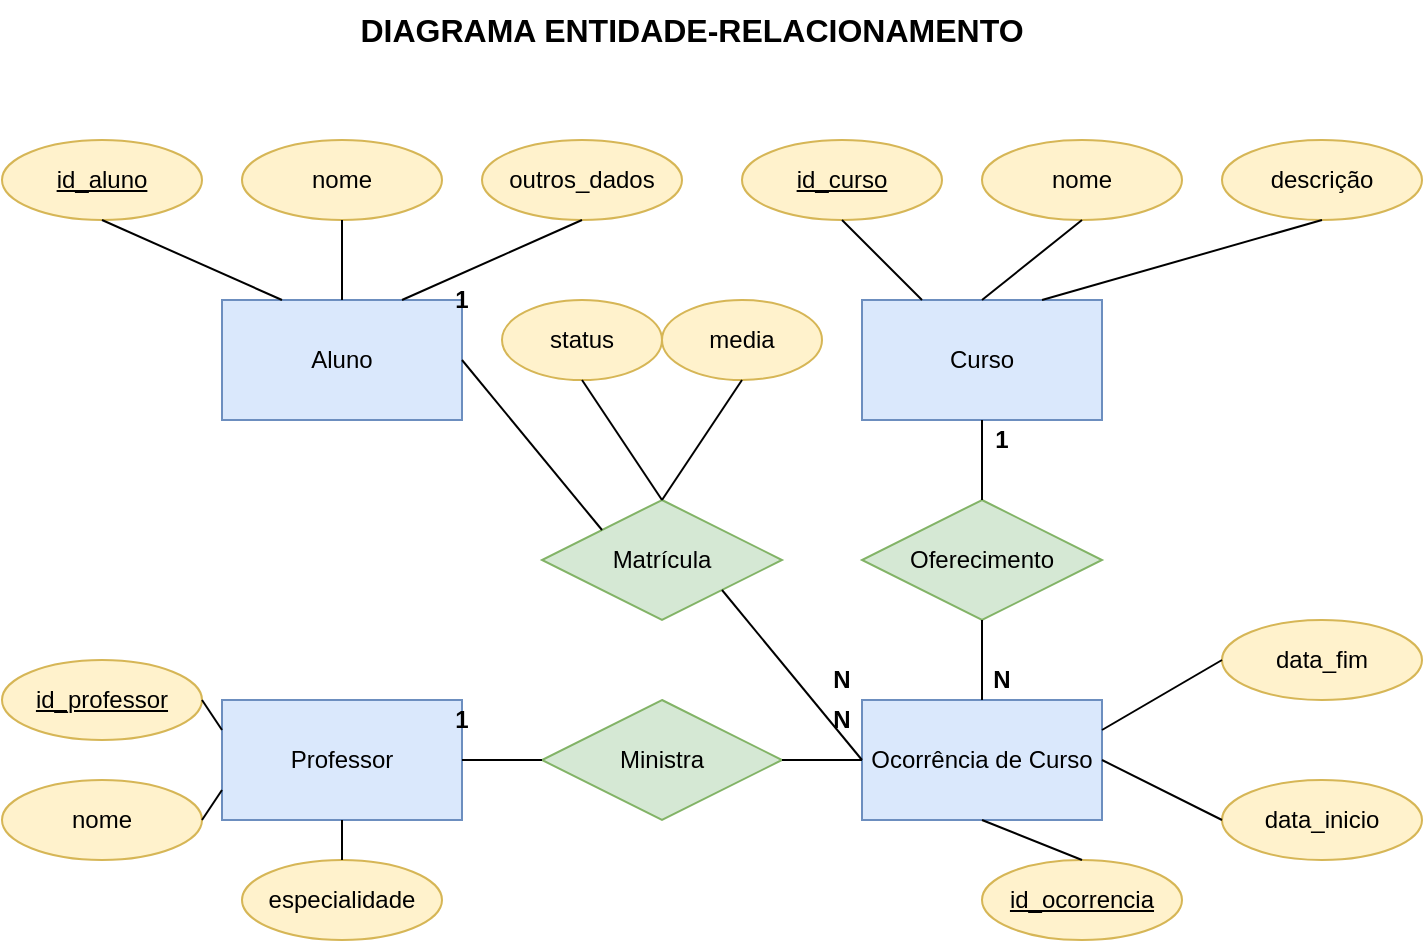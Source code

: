<mxfile version="26.2.4">
  <diagram name="Página-1" id="EhjSOb6U6lw5GoyiwGYe">
    <mxGraphModel dx="985" dy="569" grid="1" gridSize="10" guides="1" tooltips="1" connect="1" arrows="1" fold="1" page="1" pageScale="1" pageWidth="827" pageHeight="1169" math="0" shadow="0">
      <root>
        <mxCell id="0" />
        <mxCell id="1" parent="0" />
        <mxCell id="NGVcZkQ-L_Etc3kx8Qxt-1" value="Aluno" style="rounded=0;whiteSpace=wrap;html=1;fillColor=#dae8fc;strokeColor=#6c8ebf;" vertex="1" parent="1">
          <mxGeometry x="320" y="310" width="120" height="60" as="geometry" />
        </mxCell>
        <mxCell id="NGVcZkQ-L_Etc3kx8Qxt-2" value="Curso" style="rounded=0;whiteSpace=wrap;html=1;fillColor=#dae8fc;strokeColor=#6c8ebf;" vertex="1" parent="1">
          <mxGeometry x="640" y="310" width="120" height="60" as="geometry" />
        </mxCell>
        <mxCell id="NGVcZkQ-L_Etc3kx8Qxt-3" value="Ocorrência de Curso" style="rounded=0;whiteSpace=wrap;html=1;fillColor=#dae8fc;strokeColor=#6c8ebf;" vertex="1" parent="1">
          <mxGeometry x="640" y="510" width="120" height="60" as="geometry" />
        </mxCell>
        <mxCell id="NGVcZkQ-L_Etc3kx8Qxt-4" value="Professor" style="rounded=0;whiteSpace=wrap;html=1;fillColor=#dae8fc;strokeColor=#6c8ebf;" vertex="1" parent="1">
          <mxGeometry x="320" y="510" width="120" height="60" as="geometry" />
        </mxCell>
        <mxCell id="NGVcZkQ-L_Etc3kx8Qxt-5" value="id_aluno" style="ellipse;whiteSpace=wrap;html=1;fillColor=#fff2cc;strokeColor=#d6b656;fontStyle=4" vertex="1" parent="1">
          <mxGeometry x="210" y="230" width="100" height="40" as="geometry" />
        </mxCell>
        <mxCell id="NGVcZkQ-L_Etc3kx8Qxt-6" value="nome" style="ellipse;whiteSpace=wrap;html=1;fillColor=#fff2cc;strokeColor=#d6b656;" vertex="1" parent="1">
          <mxGeometry x="330" y="230" width="100" height="40" as="geometry" />
        </mxCell>
        <mxCell id="NGVcZkQ-L_Etc3kx8Qxt-7" value="outros_dados" style="ellipse;whiteSpace=wrap;html=1;fillColor=#fff2cc;strokeColor=#d6b656;" vertex="1" parent="1">
          <mxGeometry x="450" y="230" width="100" height="40" as="geometry" />
        </mxCell>
        <mxCell id="NGVcZkQ-L_Etc3kx8Qxt-8" value="id_curso" style="ellipse;whiteSpace=wrap;html=1;fillColor=#fff2cc;strokeColor=#d6b656;fontStyle=4" vertex="1" parent="1">
          <mxGeometry x="580" y="230" width="100" height="40" as="geometry" />
        </mxCell>
        <mxCell id="NGVcZkQ-L_Etc3kx8Qxt-9" value="nome" style="ellipse;whiteSpace=wrap;html=1;fillColor=#fff2cc;strokeColor=#d6b656;" vertex="1" parent="1">
          <mxGeometry x="700" y="230" width="100" height="40" as="geometry" />
        </mxCell>
        <mxCell id="NGVcZkQ-L_Etc3kx8Qxt-10" value="descrição" style="ellipse;whiteSpace=wrap;html=1;fillColor=#fff2cc;strokeColor=#d6b656;" vertex="1" parent="1">
          <mxGeometry x="820" y="230" width="100" height="40" as="geometry" />
        </mxCell>
        <mxCell id="NGVcZkQ-L_Etc3kx8Qxt-11" value="id_ocorrencia" style="ellipse;whiteSpace=wrap;html=1;fillColor=#fff2cc;strokeColor=#d6b656;fontStyle=4" vertex="1" parent="1">
          <mxGeometry x="700" y="590" width="100" height="40" as="geometry" />
        </mxCell>
        <mxCell id="NGVcZkQ-L_Etc3kx8Qxt-12" value="data_inicio" style="ellipse;whiteSpace=wrap;html=1;fillColor=#fff2cc;strokeColor=#d6b656;" vertex="1" parent="1">
          <mxGeometry x="820" y="550" width="100" height="40" as="geometry" />
        </mxCell>
        <mxCell id="NGVcZkQ-L_Etc3kx8Qxt-13" value="data_fim" style="ellipse;whiteSpace=wrap;html=1;fillColor=#fff2cc;strokeColor=#d6b656;" vertex="1" parent="1">
          <mxGeometry x="820" y="470" width="100" height="40" as="geometry" />
        </mxCell>
        <mxCell id="NGVcZkQ-L_Etc3kx8Qxt-14" value="id_professor" style="ellipse;whiteSpace=wrap;html=1;fillColor=#fff2cc;strokeColor=#d6b656;fontStyle=4" vertex="1" parent="1">
          <mxGeometry x="210" y="490" width="100" height="40" as="geometry" />
        </mxCell>
        <mxCell id="NGVcZkQ-L_Etc3kx8Qxt-15" value="nome" style="ellipse;whiteSpace=wrap;html=1;fillColor=#fff2cc;strokeColor=#d6b656;" vertex="1" parent="1">
          <mxGeometry x="210" y="550" width="100" height="40" as="geometry" />
        </mxCell>
        <mxCell id="NGVcZkQ-L_Etc3kx8Qxt-16" value="especialidade" style="ellipse;whiteSpace=wrap;html=1;fillColor=#fff2cc;strokeColor=#d6b656;" vertex="1" parent="1">
          <mxGeometry x="330" y="590" width="100" height="40" as="geometry" />
        </mxCell>
        <mxCell id="NGVcZkQ-L_Etc3kx8Qxt-17" value="Matrícula" style="rhombus;whiteSpace=wrap;html=1;fillColor=#d5e8d4;strokeColor=#82b366;" vertex="1" parent="1">
          <mxGeometry x="480" y="410" width="120" height="60" as="geometry" />
        </mxCell>
        <mxCell id="NGVcZkQ-L_Etc3kx8Qxt-18" value="status" style="ellipse;whiteSpace=wrap;html=1;fillColor=#fff2cc;strokeColor=#d6b656;" vertex="1" parent="1">
          <mxGeometry x="460" y="310" width="80" height="40" as="geometry" />
        </mxCell>
        <mxCell id="NGVcZkQ-L_Etc3kx8Qxt-19" value="media" style="ellipse;whiteSpace=wrap;html=1;fillColor=#fff2cc;strokeColor=#d6b656;" vertex="1" parent="1">
          <mxGeometry x="540" y="310" width="80" height="40" as="geometry" />
        </mxCell>
        <mxCell id="NGVcZkQ-L_Etc3kx8Qxt-20" value="Oferecimento" style="rhombus;whiteSpace=wrap;html=1;fillColor=#d5e8d4;strokeColor=#82b366;" vertex="1" parent="1">
          <mxGeometry x="640" y="410" width="120" height="60" as="geometry" />
        </mxCell>
        <mxCell id="NGVcZkQ-L_Etc3kx8Qxt-21" value="Ministra" style="rhombus;whiteSpace=wrap;html=1;fillColor=#d5e8d4;strokeColor=#82b366;" vertex="1" parent="1">
          <mxGeometry x="480" y="510" width="120" height="60" as="geometry" />
        </mxCell>
        <mxCell id="NGVcZkQ-L_Etc3kx8Qxt-22" value="" style="endArrow=none;html=1;rounded=0;exitX=0.5;exitY=0;exitDx=0;exitDy=0;entryX=0.5;entryY=1;entryDx=0;entryDy=0;" edge="1" parent="1" source="NGVcZkQ-L_Etc3kx8Qxt-1" target="NGVcZkQ-L_Etc3kx8Qxt-6">
          <mxGeometry width="50" height="50" relative="1" as="geometry">
            <mxPoint x="370" y="310" as="sourcePoint" />
            <mxPoint x="420" y="260" as="targetPoint" />
          </mxGeometry>
        </mxCell>
        <mxCell id="NGVcZkQ-L_Etc3kx8Qxt-23" value="" style="endArrow=none;html=1;rounded=0;exitX=0.25;exitY=0;exitDx=0;exitDy=0;entryX=0.5;entryY=1;entryDx=0;entryDy=0;" edge="1" parent="1" source="NGVcZkQ-L_Etc3kx8Qxt-1" target="NGVcZkQ-L_Etc3kx8Qxt-5">
          <mxGeometry width="50" height="50" relative="1" as="geometry">
            <mxPoint x="370" y="310" as="sourcePoint" />
            <mxPoint x="420" y="260" as="targetPoint" />
          </mxGeometry>
        </mxCell>
        <mxCell id="NGVcZkQ-L_Etc3kx8Qxt-24" value="" style="endArrow=none;html=1;rounded=0;exitX=0.75;exitY=0;exitDx=0;exitDy=0;entryX=0.5;entryY=1;entryDx=0;entryDy=0;" edge="1" parent="1" source="NGVcZkQ-L_Etc3kx8Qxt-1" target="NGVcZkQ-L_Etc3kx8Qxt-7">
          <mxGeometry width="50" height="50" relative="1" as="geometry">
            <mxPoint x="370" y="310" as="sourcePoint" />
            <mxPoint x="420" y="260" as="targetPoint" />
          </mxGeometry>
        </mxCell>
        <mxCell id="NGVcZkQ-L_Etc3kx8Qxt-25" value="" style="endArrow=none;html=1;rounded=0;exitX=0.5;exitY=0;exitDx=0;exitDy=0;entryX=0.5;entryY=1;entryDx=0;entryDy=0;" edge="1" parent="1" source="NGVcZkQ-L_Etc3kx8Qxt-2" target="NGVcZkQ-L_Etc3kx8Qxt-9">
          <mxGeometry width="50" height="50" relative="1" as="geometry">
            <mxPoint x="690" y="310" as="sourcePoint" />
            <mxPoint x="740" y="260" as="targetPoint" />
          </mxGeometry>
        </mxCell>
        <mxCell id="NGVcZkQ-L_Etc3kx8Qxt-26" value="" style="endArrow=none;html=1;rounded=0;exitX=0.25;exitY=0;exitDx=0;exitDy=0;entryX=0.5;entryY=1;entryDx=0;entryDy=0;" edge="1" parent="1" source="NGVcZkQ-L_Etc3kx8Qxt-2" target="NGVcZkQ-L_Etc3kx8Qxt-8">
          <mxGeometry width="50" height="50" relative="1" as="geometry">
            <mxPoint x="690" y="310" as="sourcePoint" />
            <mxPoint x="740" y="260" as="targetPoint" />
          </mxGeometry>
        </mxCell>
        <mxCell id="NGVcZkQ-L_Etc3kx8Qxt-27" value="" style="endArrow=none;html=1;rounded=0;exitX=0.75;exitY=0;exitDx=0;exitDy=0;entryX=0.5;entryY=1;entryDx=0;entryDy=0;" edge="1" parent="1" source="NGVcZkQ-L_Etc3kx8Qxt-2" target="NGVcZkQ-L_Etc3kx8Qxt-10">
          <mxGeometry width="50" height="50" relative="1" as="geometry">
            <mxPoint x="690" y="310" as="sourcePoint" />
            <mxPoint x="740" y="260" as="targetPoint" />
          </mxGeometry>
        </mxCell>
        <mxCell id="NGVcZkQ-L_Etc3kx8Qxt-28" value="" style="endArrow=none;html=1;rounded=0;exitX=0.5;exitY=1;exitDx=0;exitDy=0;entryX=0.5;entryY=0;entryDx=0;entryDy=0;" edge="1" parent="1" source="NGVcZkQ-L_Etc3kx8Qxt-3" target="NGVcZkQ-L_Etc3kx8Qxt-11">
          <mxGeometry width="50" height="50" relative="1" as="geometry">
            <mxPoint x="690" y="570" as="sourcePoint" />
            <mxPoint x="740" y="520" as="targetPoint" />
          </mxGeometry>
        </mxCell>
        <mxCell id="NGVcZkQ-L_Etc3kx8Qxt-29" value="" style="endArrow=none;html=1;rounded=0;exitX=1;exitY=0.5;exitDx=0;exitDy=0;entryX=0;entryY=0.5;entryDx=0;entryDy=0;" edge="1" parent="1" source="NGVcZkQ-L_Etc3kx8Qxt-3" target="NGVcZkQ-L_Etc3kx8Qxt-12">
          <mxGeometry width="50" height="50" relative="1" as="geometry">
            <mxPoint x="690" y="570" as="sourcePoint" />
            <mxPoint x="740" y="520" as="targetPoint" />
          </mxGeometry>
        </mxCell>
        <mxCell id="NGVcZkQ-L_Etc3kx8Qxt-30" value="" style="endArrow=none;html=1;rounded=0;exitX=1;exitY=0.25;exitDx=0;exitDy=0;entryX=0;entryY=0.5;entryDx=0;entryDy=0;" edge="1" parent="1" source="NGVcZkQ-L_Etc3kx8Qxt-3" target="NGVcZkQ-L_Etc3kx8Qxt-13">
          <mxGeometry width="50" height="50" relative="1" as="geometry">
            <mxPoint x="690" y="570" as="sourcePoint" />
            <mxPoint x="740" y="520" as="targetPoint" />
          </mxGeometry>
        </mxCell>
        <mxCell id="NGVcZkQ-L_Etc3kx8Qxt-31" value="" style="endArrow=none;html=1;rounded=0;exitX=0;exitY=0.25;exitDx=0;exitDy=0;entryX=1;entryY=0.5;entryDx=0;entryDy=0;" edge="1" parent="1" source="NGVcZkQ-L_Etc3kx8Qxt-4" target="NGVcZkQ-L_Etc3kx8Qxt-14">
          <mxGeometry width="50" height="50" relative="1" as="geometry">
            <mxPoint x="320" y="520" as="sourcePoint" />
            <mxPoint x="370" y="470" as="targetPoint" />
          </mxGeometry>
        </mxCell>
        <mxCell id="NGVcZkQ-L_Etc3kx8Qxt-32" value="" style="endArrow=none;html=1;rounded=0;exitX=0;exitY=0.75;exitDx=0;exitDy=0;entryX=1;entryY=0.5;entryDx=0;entryDy=0;" edge="1" parent="1" source="NGVcZkQ-L_Etc3kx8Qxt-4" target="NGVcZkQ-L_Etc3kx8Qxt-15">
          <mxGeometry width="50" height="50" relative="1" as="geometry">
            <mxPoint x="320" y="550" as="sourcePoint" />
            <mxPoint x="370" y="500" as="targetPoint" />
          </mxGeometry>
        </mxCell>
        <mxCell id="NGVcZkQ-L_Etc3kx8Qxt-33" value="" style="endArrow=none;html=1;rounded=0;exitX=0.5;exitY=1;exitDx=0;exitDy=0;entryX=0.5;entryY=0;entryDx=0;entryDy=0;" edge="1" parent="1" source="NGVcZkQ-L_Etc3kx8Qxt-4" target="NGVcZkQ-L_Etc3kx8Qxt-16">
          <mxGeometry width="50" height="50" relative="1" as="geometry">
            <mxPoint x="320" y="570" as="sourcePoint" />
            <mxPoint x="370" y="520" as="targetPoint" />
          </mxGeometry>
        </mxCell>
        <mxCell id="NGVcZkQ-L_Etc3kx8Qxt-34" value="" style="endArrow=none;html=1;rounded=0;exitX=1;exitY=0.5;exitDx=0;exitDy=0;entryX=0;entryY=0;entryDx=0;entryDy=0;" edge="1" parent="1" source="NGVcZkQ-L_Etc3kx8Qxt-1" target="NGVcZkQ-L_Etc3kx8Qxt-17">
          <mxGeometry width="50" height="50" relative="1" as="geometry">
            <mxPoint x="450" y="440" as="sourcePoint" />
            <mxPoint x="500" y="390" as="targetPoint" />
          </mxGeometry>
        </mxCell>
        <mxCell id="NGVcZkQ-L_Etc3kx8Qxt-35" value="" style="endArrow=none;html=1;rounded=0;exitX=1;exitY=1;exitDx=0;exitDy=0;entryX=0;entryY=0.5;entryDx=0;entryDy=0;" edge="1" parent="1" source="NGVcZkQ-L_Etc3kx8Qxt-17" target="NGVcZkQ-L_Etc3kx8Qxt-3">
          <mxGeometry width="50" height="50" relative="1" as="geometry">
            <mxPoint x="450" y="440" as="sourcePoint" />
            <mxPoint x="500" y="390" as="targetPoint" />
          </mxGeometry>
        </mxCell>
        <mxCell id="NGVcZkQ-L_Etc3kx8Qxt-36" value="" style="endArrow=none;html=1;rounded=0;exitX=0.5;exitY=0;exitDx=0;exitDy=0;entryX=0.5;entryY=1;entryDx=0;entryDy=0;" edge="1" parent="1" source="NGVcZkQ-L_Etc3kx8Qxt-17" target="NGVcZkQ-L_Etc3kx8Qxt-18">
          <mxGeometry width="50" height="50" relative="1" as="geometry">
            <mxPoint x="450" y="440" as="sourcePoint" />
            <mxPoint x="500" y="390" as="targetPoint" />
          </mxGeometry>
        </mxCell>
        <mxCell id="NGVcZkQ-L_Etc3kx8Qxt-37" value="" style="endArrow=none;html=1;rounded=0;exitX=0.5;exitY=0;exitDx=0;exitDy=0;entryX=0.5;entryY=1;entryDx=0;entryDy=0;" edge="1" parent="1" source="NGVcZkQ-L_Etc3kx8Qxt-17" target="NGVcZkQ-L_Etc3kx8Qxt-19">
          <mxGeometry width="50" height="50" relative="1" as="geometry">
            <mxPoint x="450" y="440" as="sourcePoint" />
            <mxPoint x="500" y="390" as="targetPoint" />
          </mxGeometry>
        </mxCell>
        <mxCell id="NGVcZkQ-L_Etc3kx8Qxt-38" value="" style="endArrow=none;html=1;rounded=0;exitX=0.5;exitY=1;exitDx=0;exitDy=0;entryX=0.5;entryY=0;entryDx=0;entryDy=0;" edge="1" parent="1" source="NGVcZkQ-L_Etc3kx8Qxt-2" target="NGVcZkQ-L_Etc3kx8Qxt-20">
          <mxGeometry width="50" height="50" relative="1" as="geometry">
            <mxPoint x="640" y="440" as="sourcePoint" />
            <mxPoint x="690" y="390" as="targetPoint" />
          </mxGeometry>
        </mxCell>
        <mxCell id="NGVcZkQ-L_Etc3kx8Qxt-39" value="" style="endArrow=none;html=1;rounded=0;exitX=0.5;exitY=1;exitDx=0;exitDy=0;entryX=0.5;entryY=0;entryDx=0;entryDy=0;" edge="1" parent="1" source="NGVcZkQ-L_Etc3kx8Qxt-20" target="NGVcZkQ-L_Etc3kx8Qxt-3">
          <mxGeometry width="50" height="50" relative="1" as="geometry">
            <mxPoint x="640" y="440" as="sourcePoint" />
            <mxPoint x="690" y="390" as="targetPoint" />
          </mxGeometry>
        </mxCell>
        <mxCell id="NGVcZkQ-L_Etc3kx8Qxt-40" value="" style="endArrow=none;html=1;rounded=0;exitX=1;exitY=0.5;exitDx=0;exitDy=0;entryX=0;entryY=0.5;entryDx=0;entryDy=0;" edge="1" parent="1" source="NGVcZkQ-L_Etc3kx8Qxt-4" target="NGVcZkQ-L_Etc3kx8Qxt-21">
          <mxGeometry width="50" height="50" relative="1" as="geometry">
            <mxPoint x="450" y="540" as="sourcePoint" />
            <mxPoint x="500" y="490" as="targetPoint" />
          </mxGeometry>
        </mxCell>
        <mxCell id="NGVcZkQ-L_Etc3kx8Qxt-41" value="" style="endArrow=none;html=1;rounded=0;exitX=1;exitY=0.5;exitDx=0;exitDy=0;entryX=0;entryY=0.5;entryDx=0;entryDy=0;" edge="1" parent="1" source="NGVcZkQ-L_Etc3kx8Qxt-21" target="NGVcZkQ-L_Etc3kx8Qxt-3">
          <mxGeometry width="50" height="50" relative="1" as="geometry">
            <mxPoint x="450" y="540" as="sourcePoint" />
            <mxPoint x="500" y="490" as="targetPoint" />
          </mxGeometry>
        </mxCell>
        <mxCell id="NGVcZkQ-L_Etc3kx8Qxt-42" value="1" style="text;html=1;strokeColor=none;fillColor=none;align=center;verticalAlign=middle;whiteSpace=wrap;rounded=0;fontStyle=1" vertex="1" parent="1">
          <mxGeometry x="430" y="300" width="20" height="20" as="geometry" />
        </mxCell>
        <mxCell id="NGVcZkQ-L_Etc3kx8Qxt-43" value="N" style="text;html=1;strokeColor=none;fillColor=none;align=center;verticalAlign=middle;whiteSpace=wrap;rounded=0;fontStyle=1" vertex="1" parent="1">
          <mxGeometry x="620" y="490" width="20" height="20" as="geometry" />
        </mxCell>
        <mxCell id="NGVcZkQ-L_Etc3kx8Qxt-44" value="1" style="text;html=1;strokeColor=none;fillColor=none;align=center;verticalAlign=middle;whiteSpace=wrap;rounded=0;fontStyle=1" vertex="1" parent="1">
          <mxGeometry x="700" y="370" width="20" height="20" as="geometry" />
        </mxCell>
        <mxCell id="NGVcZkQ-L_Etc3kx8Qxt-45" value="N" style="text;html=1;strokeColor=none;fillColor=none;align=center;verticalAlign=middle;whiteSpace=wrap;rounded=0;fontStyle=1" vertex="1" parent="1">
          <mxGeometry x="700" y="490" width="20" height="20" as="geometry" />
        </mxCell>
        <mxCell id="NGVcZkQ-L_Etc3kx8Qxt-46" value="1" style="text;html=1;strokeColor=none;fillColor=none;align=center;verticalAlign=middle;whiteSpace=wrap;rounded=0;fontStyle=1" vertex="1" parent="1">
          <mxGeometry x="430" y="510" width="20" height="20" as="geometry" />
        </mxCell>
        <mxCell id="NGVcZkQ-L_Etc3kx8Qxt-47" value="N" style="text;html=1;strokeColor=none;fillColor=none;align=center;verticalAlign=middle;whiteSpace=wrap;rounded=0;fontStyle=1" vertex="1" parent="1">
          <mxGeometry x="620" y="510" width="20" height="20" as="geometry" />
        </mxCell>
        <mxCell id="NGVcZkQ-L_Etc3kx8Qxt-48" value="DIAGRAMA ENTIDADE-RELACIONAMENTO" style="text;html=1;strokeColor=none;fillColor=none;align=center;verticalAlign=middle;whiteSpace=wrap;rounded=0;fontSize=16;fontStyle=1" vertex="1" parent="1">
          <mxGeometry x="255" y="160" width="600" height="30" as="geometry" />
        </mxCell>
      </root>
    </mxGraphModel>
  </diagram>
</mxfile>
